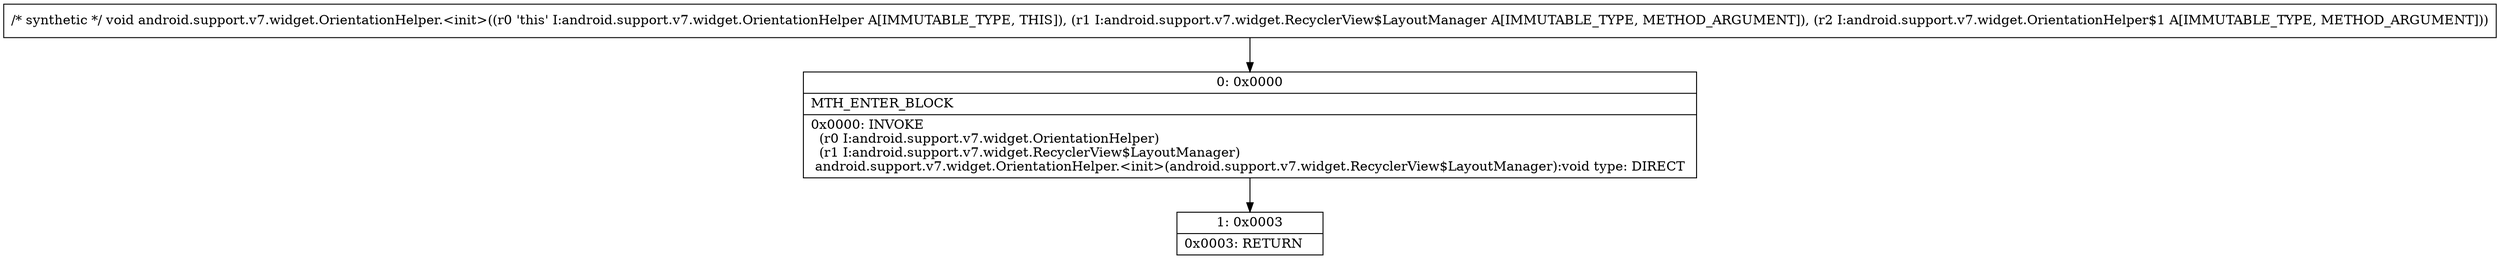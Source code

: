 digraph "CFG forandroid.support.v7.widget.OrientationHelper.\<init\>(Landroid\/support\/v7\/widget\/RecyclerView$LayoutManager;Landroid\/support\/v7\/widget\/OrientationHelper$1;)V" {
Node_0 [shape=record,label="{0\:\ 0x0000|MTH_ENTER_BLOCK\l|0x0000: INVOKE  \l  (r0 I:android.support.v7.widget.OrientationHelper)\l  (r1 I:android.support.v7.widget.RecyclerView$LayoutManager)\l android.support.v7.widget.OrientationHelper.\<init\>(android.support.v7.widget.RecyclerView$LayoutManager):void type: DIRECT \l}"];
Node_1 [shape=record,label="{1\:\ 0x0003|0x0003: RETURN   \l}"];
MethodNode[shape=record,label="{\/* synthetic *\/ void android.support.v7.widget.OrientationHelper.\<init\>((r0 'this' I:android.support.v7.widget.OrientationHelper A[IMMUTABLE_TYPE, THIS]), (r1 I:android.support.v7.widget.RecyclerView$LayoutManager A[IMMUTABLE_TYPE, METHOD_ARGUMENT]), (r2 I:android.support.v7.widget.OrientationHelper$1 A[IMMUTABLE_TYPE, METHOD_ARGUMENT])) }"];
MethodNode -> Node_0;
Node_0 -> Node_1;
}

